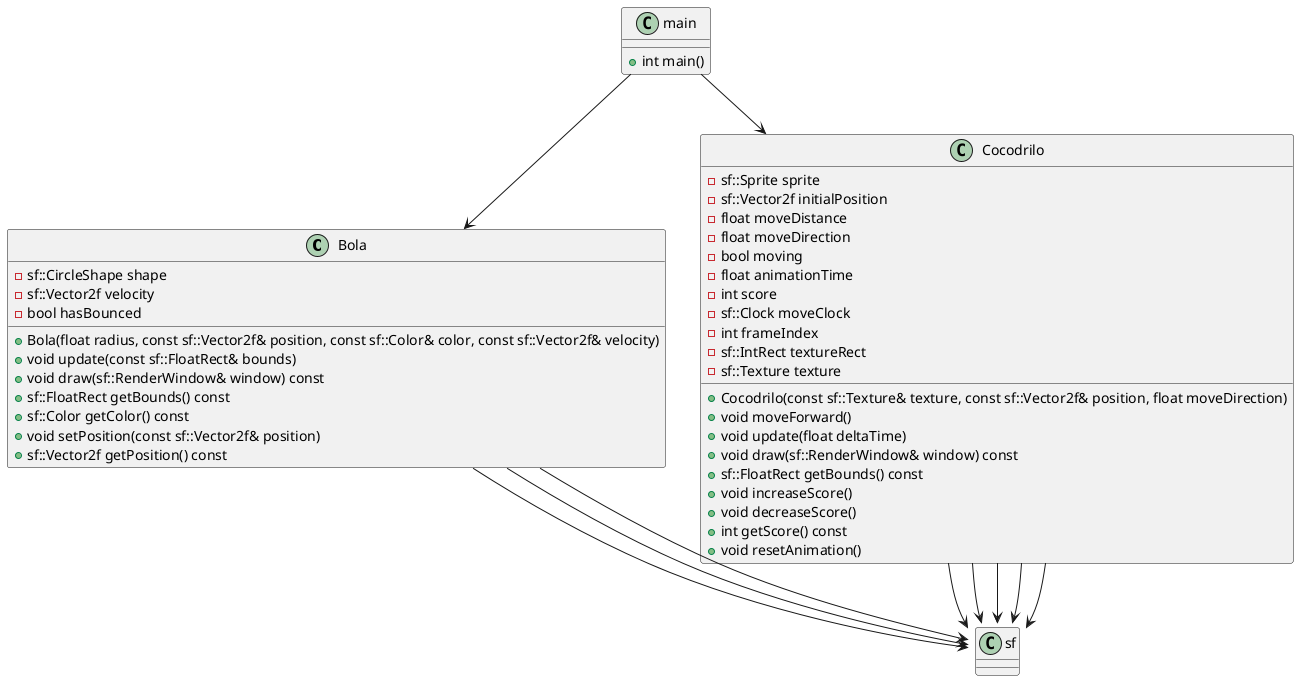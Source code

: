@startuml
!define RECTANGLE

class Bola {
  - sf::CircleShape shape
  - sf::Vector2f velocity
  - bool hasBounced
  + Bola(float radius, const sf::Vector2f& position, const sf::Color& color, const sf::Vector2f& velocity)
  + void update(const sf::FloatRect& bounds)
  + void draw(sf::RenderWindow& window) const
  + sf::FloatRect getBounds() const
  + sf::Color getColor() const
  + void setPosition(const sf::Vector2f& position)
  + sf::Vector2f getPosition() const
}

class Cocodrilo {
  - sf::Sprite sprite
  - sf::Vector2f initialPosition
  - float moveDistance
  - float moveDirection
  - bool moving
  - float animationTime
  - int score
  - sf::Clock moveClock
  - int frameIndex
  - sf::IntRect textureRect
  - sf::Texture texture
  + Cocodrilo(const sf::Texture& texture, const sf::Vector2f& position, float moveDirection)
  + void moveForward()
  + void update(float deltaTime)
  + void draw(sf::RenderWindow& window) const
  + sf::FloatRect getBounds() const
  + void increaseScore()
  + void decreaseScore()
  + int getScore() const
  + void resetAnimation()
}

class main {
  + int main()
}

Bola --> sf::CircleShape
Bola --> sf::Vector2f
Bola --> sf::Color

Cocodrilo --> sf::Sprite
Cocodrilo --> sf::Vector2f
Cocodrilo --> sf::Clock
Cocodrilo --> sf::IntRect
Cocodrilo --> sf::Texture

main --> Bola
main --> Cocodrilo

@enduml
